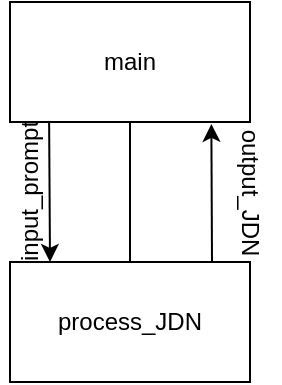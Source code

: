 <mxfile version="20.3.3" type="github">
  <diagram id="C5RBs43oDa-KdzZeNtuy" name="Page-1">
    <mxGraphModel dx="152" dy="322" grid="1" gridSize="10" guides="1" tooltips="1" connect="1" arrows="1" fold="1" page="1" pageScale="1" pageWidth="827" pageHeight="1169" math="0" shadow="0">
      <root>
        <mxCell id="WIyWlLk6GJQsqaUBKTNV-0" />
        <mxCell id="WIyWlLk6GJQsqaUBKTNV-1" parent="WIyWlLk6GJQsqaUBKTNV-0" />
        <mxCell id="1Un0LUtWUME5a9fhhFJG-0" value="process_JDN" style="rounded=0;whiteSpace=wrap;html=1;" parent="WIyWlLk6GJQsqaUBKTNV-1" vertex="1">
          <mxGeometry x="190" y="340" width="120" height="60" as="geometry" />
        </mxCell>
        <mxCell id="1Un0LUtWUME5a9fhhFJG-1" value="main" style="rounded=0;whiteSpace=wrap;html=1;" parent="WIyWlLk6GJQsqaUBKTNV-1" vertex="1">
          <mxGeometry x="190" y="210" width="120" height="60" as="geometry" />
        </mxCell>
        <mxCell id="1Un0LUtWUME5a9fhhFJG-2" value="" style="endArrow=classic;html=1;rounded=0;exitX=0.163;exitY=0.994;exitDx=0;exitDy=0;exitPerimeter=0;" parent="WIyWlLk6GJQsqaUBKTNV-1" source="1Un0LUtWUME5a9fhhFJG-1" edge="1">
          <mxGeometry width="50" height="50" relative="1" as="geometry">
            <mxPoint x="210" y="340" as="sourcePoint" />
            <mxPoint x="210" y="340" as="targetPoint" />
          </mxGeometry>
        </mxCell>
        <mxCell id="1Un0LUtWUME5a9fhhFJG-3" value="input_prompt" style="text;html=1;align=center;verticalAlign=middle;resizable=0;points=[];autosize=1;strokeColor=none;fillColor=none;rotation=-90;" parent="WIyWlLk6GJQsqaUBKTNV-1" vertex="1">
          <mxGeometry x="155" y="290" width="90" height="30" as="geometry" />
        </mxCell>
        <mxCell id="1Un0LUtWUME5a9fhhFJG-4" value="" style="endArrow=none;html=1;rounded=0;entryX=0.5;entryY=1;entryDx=0;entryDy=0;exitX=0.5;exitY=0;exitDx=0;exitDy=0;" parent="WIyWlLk6GJQsqaUBKTNV-1" source="1Un0LUtWUME5a9fhhFJG-0" target="1Un0LUtWUME5a9fhhFJG-1" edge="1">
          <mxGeometry width="50" height="50" relative="1" as="geometry">
            <mxPoint x="350" y="360" as="sourcePoint" />
            <mxPoint x="400" y="310" as="targetPoint" />
            <Array as="points" />
          </mxGeometry>
        </mxCell>
        <mxCell id="1Un0LUtWUME5a9fhhFJG-5" value="" style="endArrow=classic;html=1;rounded=0;entryX=0.839;entryY=1.016;entryDx=0;entryDy=0;entryPerimeter=0;" parent="WIyWlLk6GJQsqaUBKTNV-1" target="1Un0LUtWUME5a9fhhFJG-1" edge="1">
          <mxGeometry width="50" height="50" relative="1" as="geometry">
            <mxPoint x="291" y="340" as="sourcePoint" />
            <mxPoint x="290" y="270" as="targetPoint" />
          </mxGeometry>
        </mxCell>
        <mxCell id="1Un0LUtWUME5a9fhhFJG-6" value="output_JDN" style="text;html=1;align=center;verticalAlign=middle;resizable=0;points=[];autosize=1;strokeColor=none;fillColor=none;rotation=90;" parent="WIyWlLk6GJQsqaUBKTNV-1" vertex="1">
          <mxGeometry x="265" y="290" width="90" height="30" as="geometry" />
        </mxCell>
      </root>
    </mxGraphModel>
  </diagram>
</mxfile>
